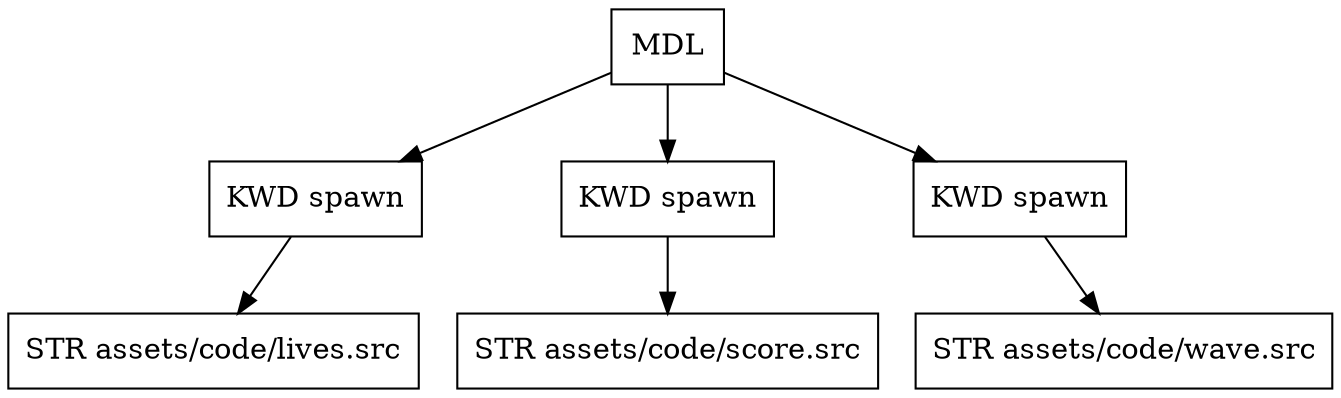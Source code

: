 digraph G {
node [shape = circle];
node41 [ uuid = "a013df1f-4655-4861-8705-b39a3931764a" shape = "record" label = "MDL
 " ];
node42 [ uuid = "f96ea775-509f-495a-b771-1e3851ec06dd" shape = "record" label = "KWD
 spawn" ];
node43 [ uuid = "7084870c-1d09-4641-a36e-ea03c6865a24" shape = "record" label = "STR
 assets/code/lives.src" ];
node42 -> node43;
node41 -> node42;
node44 [ uuid = "de3f5ab0-9167-4958-98b9-be7b3ddacfdc" shape = "record" label = "KWD
 spawn" ];
node45 [ uuid = "8ddcfdaa-f44a-4e20-ae74-ed4ccb6d5feb" shape = "record" label = "STR
 assets/code/score.src" ];
node44 -> node45;
node41 -> node44;
node46 [ uuid = "f841c556-546e-4b94-9bd2-fd93c58e053d" shape = "record" label = "KWD
 spawn" ];
node47 [ uuid = "3ea3d71c-9f09-44e8-894d-e1c43fb0a040" shape = "record" label = "STR
 assets/code/wave.src" ];
node46 -> node47;
node41 -> node46;
}
